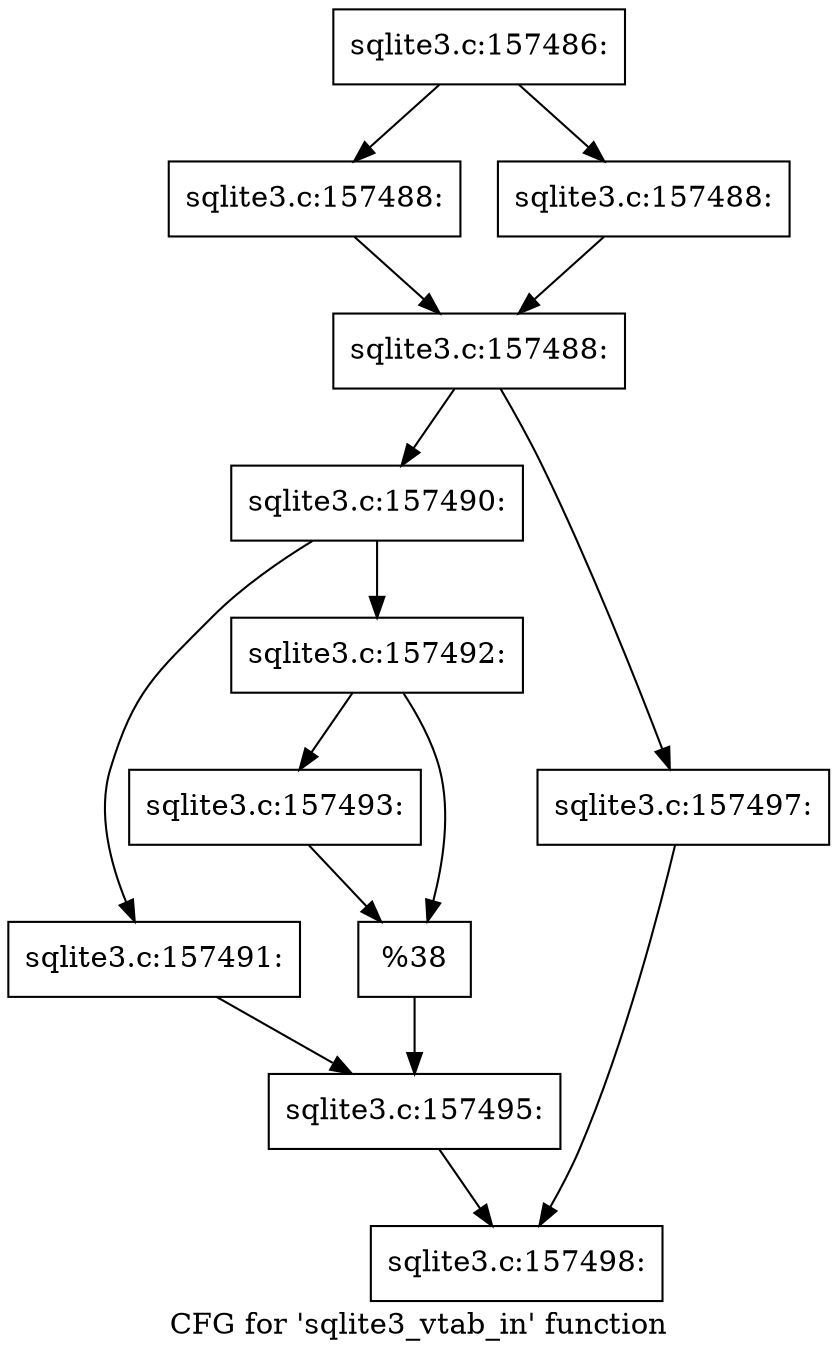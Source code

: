digraph "CFG for 'sqlite3_vtab_in' function" {
	label="CFG for 'sqlite3_vtab_in' function";

	Node0x55c0f67045b0 [shape=record,label="{sqlite3.c:157486:}"];
	Node0x55c0f67045b0 -> Node0x55c0f5246e20;
	Node0x55c0f67045b0 -> Node0x55c0f5246e70;
	Node0x55c0f5246e20 [shape=record,label="{sqlite3.c:157488:}"];
	Node0x55c0f5246e20 -> Node0x55c0f5246ec0;
	Node0x55c0f5246e70 [shape=record,label="{sqlite3.c:157488:}"];
	Node0x55c0f5246e70 -> Node0x55c0f5246ec0;
	Node0x55c0f5246ec0 [shape=record,label="{sqlite3.c:157488:}"];
	Node0x55c0f5246ec0 -> Node0x55c0f52473a0;
	Node0x55c0f5246ec0 -> Node0x55c0f52473f0;
	Node0x55c0f52473a0 [shape=record,label="{sqlite3.c:157490:}"];
	Node0x55c0f52473a0 -> Node0x55c0f52479f0;
	Node0x55c0f52473a0 -> Node0x55c0f5247a90;
	Node0x55c0f52479f0 [shape=record,label="{sqlite3.c:157491:}"];
	Node0x55c0f52479f0 -> Node0x55c0f5247a40;
	Node0x55c0f5247a90 [shape=record,label="{sqlite3.c:157492:}"];
	Node0x55c0f5247a90 -> Node0x55c0f671b680;
	Node0x55c0f5247a90 -> Node0x55c0f671b6d0;
	Node0x55c0f671b680 [shape=record,label="{sqlite3.c:157493:}"];
	Node0x55c0f671b680 -> Node0x55c0f671b6d0;
	Node0x55c0f671b6d0 [shape=record,label="{%38}"];
	Node0x55c0f671b6d0 -> Node0x55c0f5247a40;
	Node0x55c0f5247a40 [shape=record,label="{sqlite3.c:157495:}"];
	Node0x55c0f5247a40 -> Node0x55c0f5245970;
	Node0x55c0f52473f0 [shape=record,label="{sqlite3.c:157497:}"];
	Node0x55c0f52473f0 -> Node0x55c0f5245970;
	Node0x55c0f5245970 [shape=record,label="{sqlite3.c:157498:}"];
}
